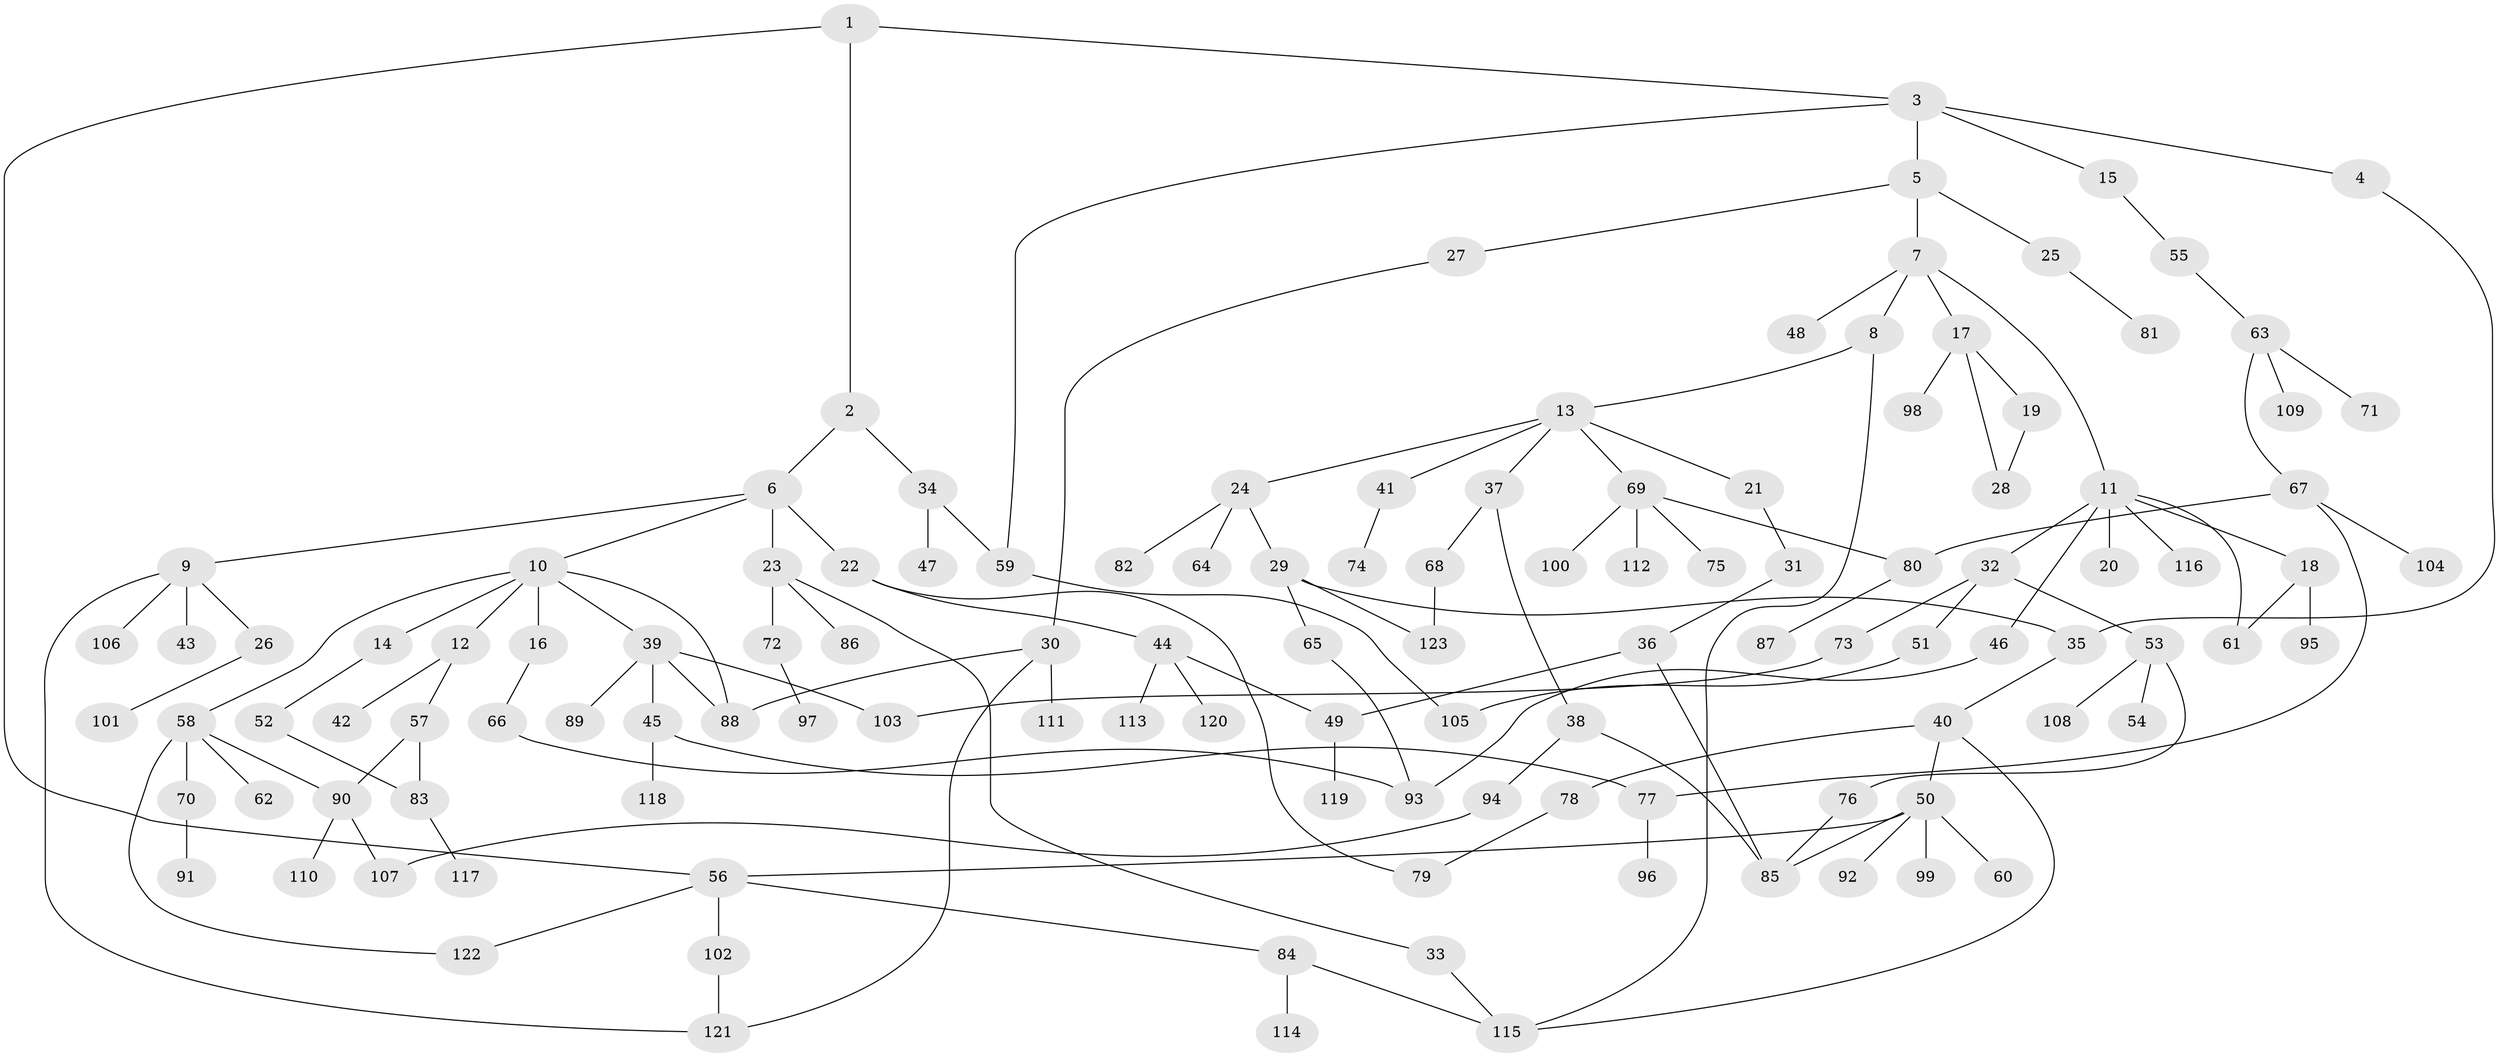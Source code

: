 // coarse degree distribution, {6: 0.012195121951219513, 3: 0.1951219512195122, 5: 0.04878048780487805, 4: 0.14634146341463414, 7: 0.036585365853658534, 8: 0.012195121951219513, 2: 0.21951219512195122, 1: 0.32926829268292684}
// Generated by graph-tools (version 1.1) at 2025/41/03/06/25 10:41:30]
// undirected, 123 vertices, 150 edges
graph export_dot {
graph [start="1"]
  node [color=gray90,style=filled];
  1;
  2;
  3;
  4;
  5;
  6;
  7;
  8;
  9;
  10;
  11;
  12;
  13;
  14;
  15;
  16;
  17;
  18;
  19;
  20;
  21;
  22;
  23;
  24;
  25;
  26;
  27;
  28;
  29;
  30;
  31;
  32;
  33;
  34;
  35;
  36;
  37;
  38;
  39;
  40;
  41;
  42;
  43;
  44;
  45;
  46;
  47;
  48;
  49;
  50;
  51;
  52;
  53;
  54;
  55;
  56;
  57;
  58;
  59;
  60;
  61;
  62;
  63;
  64;
  65;
  66;
  67;
  68;
  69;
  70;
  71;
  72;
  73;
  74;
  75;
  76;
  77;
  78;
  79;
  80;
  81;
  82;
  83;
  84;
  85;
  86;
  87;
  88;
  89;
  90;
  91;
  92;
  93;
  94;
  95;
  96;
  97;
  98;
  99;
  100;
  101;
  102;
  103;
  104;
  105;
  106;
  107;
  108;
  109;
  110;
  111;
  112;
  113;
  114;
  115;
  116;
  117;
  118;
  119;
  120;
  121;
  122;
  123;
  1 -- 2;
  1 -- 3;
  1 -- 56;
  2 -- 6;
  2 -- 34;
  3 -- 4;
  3 -- 5;
  3 -- 15;
  3 -- 59;
  4 -- 35;
  5 -- 7;
  5 -- 25;
  5 -- 27;
  6 -- 9;
  6 -- 10;
  6 -- 22;
  6 -- 23;
  7 -- 8;
  7 -- 11;
  7 -- 17;
  7 -- 48;
  8 -- 13;
  8 -- 115;
  9 -- 26;
  9 -- 43;
  9 -- 106;
  9 -- 121;
  10 -- 12;
  10 -- 14;
  10 -- 16;
  10 -- 39;
  10 -- 58;
  10 -- 88;
  11 -- 18;
  11 -- 20;
  11 -- 32;
  11 -- 46;
  11 -- 116;
  11 -- 61;
  12 -- 42;
  12 -- 57;
  13 -- 21;
  13 -- 24;
  13 -- 37;
  13 -- 41;
  13 -- 69;
  14 -- 52;
  15 -- 55;
  16 -- 66;
  17 -- 19;
  17 -- 28;
  17 -- 98;
  18 -- 61;
  18 -- 95;
  19 -- 28;
  21 -- 31;
  22 -- 44;
  22 -- 79;
  23 -- 33;
  23 -- 72;
  23 -- 86;
  24 -- 29;
  24 -- 64;
  24 -- 82;
  25 -- 81;
  26 -- 101;
  27 -- 30;
  29 -- 65;
  29 -- 35;
  29 -- 123;
  30 -- 111;
  30 -- 121;
  30 -- 88;
  31 -- 36;
  32 -- 51;
  32 -- 53;
  32 -- 73;
  33 -- 115;
  34 -- 47;
  34 -- 59;
  35 -- 40;
  36 -- 49;
  36 -- 85;
  37 -- 38;
  37 -- 68;
  38 -- 94;
  38 -- 85;
  39 -- 45;
  39 -- 89;
  39 -- 88;
  39 -- 103;
  40 -- 50;
  40 -- 78;
  40 -- 115;
  41 -- 74;
  44 -- 113;
  44 -- 120;
  44 -- 49;
  45 -- 118;
  45 -- 77;
  46 -- 93;
  49 -- 119;
  50 -- 60;
  50 -- 85;
  50 -- 92;
  50 -- 99;
  50 -- 56;
  51 -- 105;
  52 -- 83;
  53 -- 54;
  53 -- 76;
  53 -- 108;
  55 -- 63;
  56 -- 84;
  56 -- 102;
  56 -- 122;
  57 -- 83;
  57 -- 90;
  58 -- 62;
  58 -- 70;
  58 -- 90;
  58 -- 122;
  59 -- 105;
  63 -- 67;
  63 -- 71;
  63 -- 109;
  65 -- 93;
  66 -- 93;
  67 -- 77;
  67 -- 104;
  67 -- 80;
  68 -- 123;
  69 -- 75;
  69 -- 80;
  69 -- 100;
  69 -- 112;
  70 -- 91;
  72 -- 97;
  73 -- 103;
  76 -- 85;
  77 -- 96;
  78 -- 79;
  80 -- 87;
  83 -- 117;
  84 -- 114;
  84 -- 115;
  90 -- 110;
  90 -- 107;
  94 -- 107;
  102 -- 121;
}
